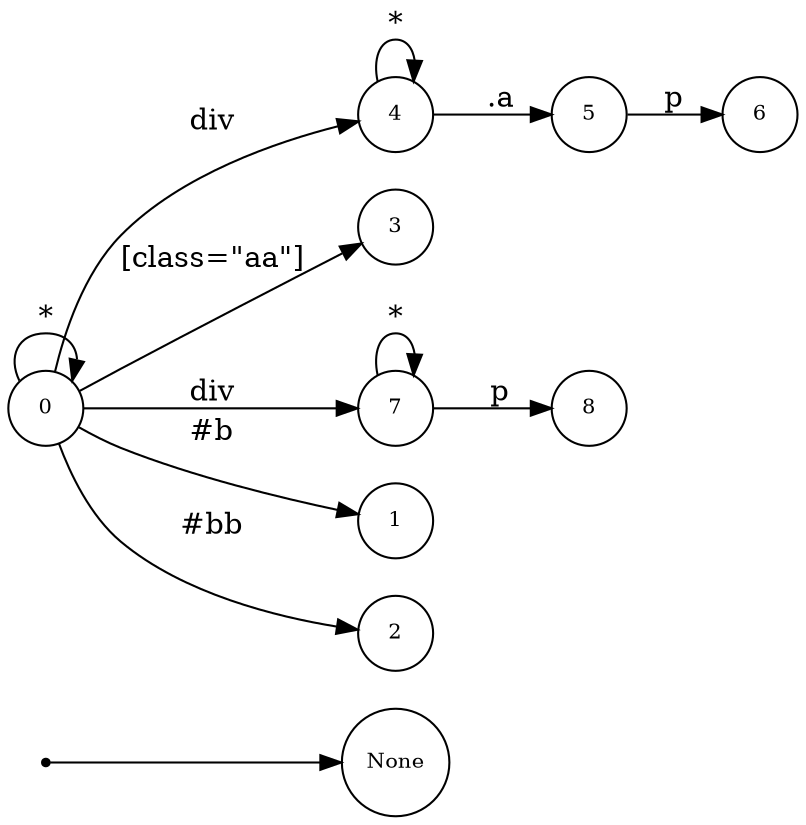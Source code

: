 digraph NFA {
  rankdir=LR;
  node [shape=circle, fontsize=10];
  __start [shape=point, label=""];
  __start -> None;
  4 [label="4"];
  6 [label="6"];
  3 [label="3"];
  7 [label="7"];
  1 [label="1"];
  2 [label="2"];
  8 [label="8"];
  5 [label="5"];
  0 [label="0"];
  { node [shape=doublecircle]; 1 2 3 6 8 }
  0 -> 0 [label="*"];
  0 -> 1 [label="#b"];
  0 -> 2 [label="#bb"];
  0 -> 3 [label="[class=\"aa\"]"];
  0 -> 4 [label="div"];
  4 -> 4 [label="*"];
  4 -> 5 [label=".a"];
  5 -> 6 [label="p"];
  0 -> 7 [label="div"];
  7 -> 7 [label="*"];
  7 -> 8 [label="p"];
}
